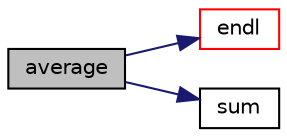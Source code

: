 digraph "average"
{
  bgcolor="transparent";
  edge [fontname="Helvetica",fontsize="10",labelfontname="Helvetica",labelfontsize="10"];
  node [fontname="Helvetica",fontsize="10",shape=record];
  rankdir="LR";
  Node74296 [label="average",height=0.2,width=0.4,color="black", fillcolor="grey75", style="filled", fontcolor="black"];
  Node74296 -> Node74297 [color="midnightblue",fontsize="10",style="solid",fontname="Helvetica"];
  Node74297 [label="endl",height=0.2,width=0.4,color="red",URL="$a21851.html#a2db8fe02a0d3909e9351bb4275b23ce4",tooltip="Add newline and flush stream. "];
  Node74296 -> Node74299 [color="midnightblue",fontsize="10",style="solid",fontname="Helvetica"];
  Node74299 [label="sum",height=0.2,width=0.4,color="black",URL="$a21851.html#a3d8733143aad0e03b300186ab4bef137"];
}
